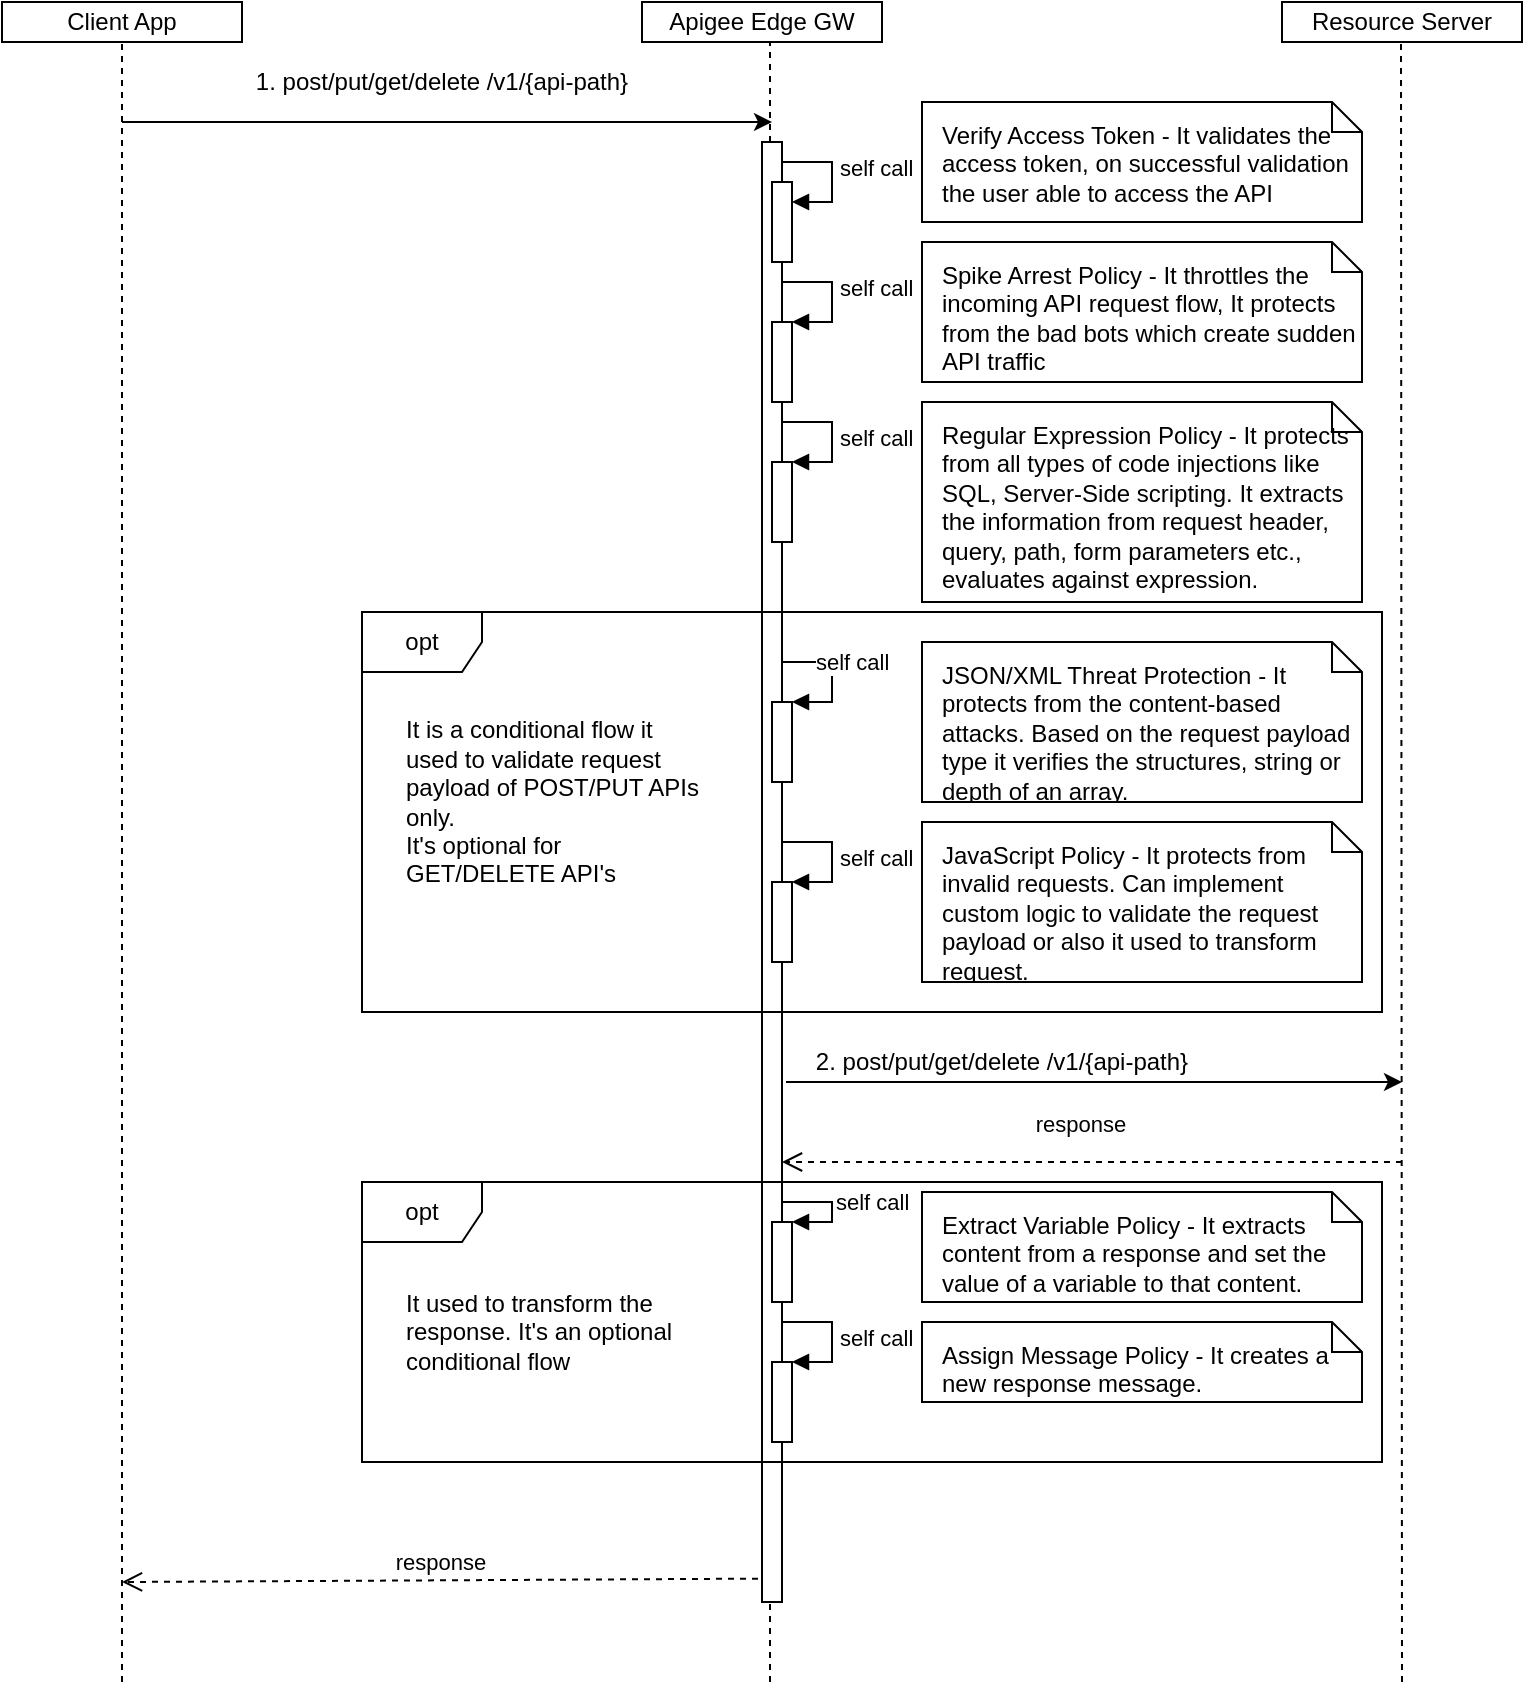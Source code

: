 <mxfile version="13.5.5" type="device"><diagram id="Tf2zflL-2koTTrdXJnf5" name="Page-1"><mxGraphModel dx="1422" dy="713" grid="1" gridSize="10" guides="1" tooltips="1" connect="1" arrows="1" fold="1" page="1" pageScale="1" pageWidth="850" pageHeight="1100" math="0" shadow="0"><root><mxCell id="0"/><mxCell id="1" parent="0"/><mxCell id="yK2qvxduv5md0DYCeu1J-1" value="Client App" style="rounded=0;whiteSpace=wrap;html=1;" vertex="1" parent="1"><mxGeometry x="40" y="40" width="120" height="20" as="geometry"/></mxCell><mxCell id="yK2qvxduv5md0DYCeu1J-3" value="Apigee Edge GW" style="rounded=0;whiteSpace=wrap;html=1;" vertex="1" parent="1"><mxGeometry x="360" y="40" width="120" height="20" as="geometry"/></mxCell><mxCell id="yK2qvxduv5md0DYCeu1J-4" value="Resource Server" style="rounded=0;whiteSpace=wrap;html=1;" vertex="1" parent="1"><mxGeometry x="680" y="40" width="120" height="20" as="geometry"/></mxCell><mxCell id="yK2qvxduv5md0DYCeu1J-8" value="" style="endArrow=none;dashed=1;html=1;" edge="1" parent="1"><mxGeometry width="50" height="50" relative="1" as="geometry"><mxPoint x="100" y="880" as="sourcePoint"/><mxPoint x="100" y="60" as="targetPoint"/></mxGeometry></mxCell><mxCell id="yK2qvxduv5md0DYCeu1J-10" value="" style="endArrow=none;dashed=1;html=1;" edge="1" parent="1"><mxGeometry width="50" height="50" relative="1" as="geometry"><mxPoint x="740" y="880" as="sourcePoint"/><mxPoint x="739.5" y="60" as="targetPoint"/></mxGeometry></mxCell><mxCell id="yK2qvxduv5md0DYCeu1J-11" value="" style="endArrow=classic;html=1;" edge="1" parent="1"><mxGeometry width="50" height="50" relative="1" as="geometry"><mxPoint x="100" y="100" as="sourcePoint"/><mxPoint x="425" y="100" as="targetPoint"/></mxGeometry></mxCell><mxCell id="yK2qvxduv5md0DYCeu1J-13" value="1. post/put/get/delete /v1/{api-path}" style="text;html=1;strokeColor=none;fillColor=none;align=center;verticalAlign=middle;whiteSpace=wrap;rounded=0;" vertex="1" parent="1"><mxGeometry x="120" y="70" width="280" height="20" as="geometry"/></mxCell><mxCell id="yK2qvxduv5md0DYCeu1J-24" value="&lt;p style=&quot;margin: 0px ; margin-top: 10px ; margin-left: 10px ; text-align: left&quot;&gt;Verify Access Token - It validates the access token, on successful validation the user able to access the API&lt;/p&gt;" style="shape=note;html=1;size=15;spacingLeft=5;align=left;html=1;overflow=fill;whiteSpace=wrap;align=center;" vertex="1" parent="1"><mxGeometry x="500" y="90" width="220" height="60" as="geometry"/></mxCell><mxCell id="yK2qvxduv5md0DYCeu1J-28" value="" style="endArrow=none;dashed=1;html=1;" edge="1" parent="1" source="yK2qvxduv5md0DYCeu1J-27"><mxGeometry width="50" height="50" relative="1" as="geometry"><mxPoint x="424" y="680" as="sourcePoint"/><mxPoint x="424" y="60" as="targetPoint"/></mxGeometry></mxCell><mxCell id="yK2qvxduv5md0DYCeu1J-27" value="" style="html=1;points=[];perimeter=orthogonalPerimeter;" vertex="1" parent="1"><mxGeometry x="420" y="110" width="10" height="730" as="geometry"/></mxCell><mxCell id="yK2qvxduv5md0DYCeu1J-29" value="" style="endArrow=none;dashed=1;html=1;" edge="1" parent="1" target="yK2qvxduv5md0DYCeu1J-27"><mxGeometry width="50" height="50" relative="1" as="geometry"><mxPoint x="424" y="880" as="sourcePoint"/><mxPoint x="424" y="60" as="targetPoint"/></mxGeometry></mxCell><mxCell id="yK2qvxduv5md0DYCeu1J-30" value="&lt;p style=&quot;margin: 0px ; margin-top: 10px ; margin-left: 10px ; text-align: left&quot;&gt;Spike Arrest Policy - It throttles the incoming API request flow, It protects from the bad bots which create sudden API traffic&lt;/p&gt;" style="shape=note;html=1;size=15;spacingLeft=5;align=left;html=1;overflow=fill;whiteSpace=wrap;align=center;" vertex="1" parent="1"><mxGeometry x="500" y="160" width="220" height="70" as="geometry"/></mxCell><mxCell id="yK2qvxduv5md0DYCeu1J-31" value="" style="html=1;points=[];perimeter=orthogonalPerimeter;" vertex="1" parent="1"><mxGeometry x="425" y="270" width="10" height="40" as="geometry"/></mxCell><mxCell id="yK2qvxduv5md0DYCeu1J-32" value="self call" style="edgeStyle=orthogonalEdgeStyle;html=1;align=left;spacingLeft=2;endArrow=block;rounded=0;entryX=1;entryY=0;" edge="1" target="yK2qvxduv5md0DYCeu1J-31" parent="1"><mxGeometry relative="1" as="geometry"><mxPoint x="430" y="250" as="sourcePoint"/><Array as="points"><mxPoint x="455" y="250"/></Array></mxGeometry></mxCell><mxCell id="yK2qvxduv5md0DYCeu1J-33" value="&lt;p style=&quot;margin: 0px ; margin-top: 10px ; margin-left: 10px ; text-align: left&quot;&gt;Regular Expression Policy - It protects from all types of code injections like SQL, Server-Side scripting. It extracts the information from request header, query, path, form parameters etc., evaluates against expression.&amp;nbsp;&lt;/p&gt;" style="shape=note;html=1;size=15;spacingLeft=5;align=left;html=1;overflow=fill;whiteSpace=wrap;align=center;" vertex="1" parent="1"><mxGeometry x="500" y="240" width="220" height="100" as="geometry"/></mxCell><mxCell id="yK2qvxduv5md0DYCeu1J-36" value="" style="html=1;points=[];perimeter=orthogonalPerimeter;" vertex="1" parent="1"><mxGeometry x="425" y="390" width="10" height="40" as="geometry"/></mxCell><mxCell id="yK2qvxduv5md0DYCeu1J-37" value="self call" style="edgeStyle=orthogonalEdgeStyle;html=1;align=left;spacingLeft=2;endArrow=block;rounded=0;entryX=1;entryY=0;" edge="1" target="yK2qvxduv5md0DYCeu1J-36" parent="1"><mxGeometry relative="1" as="geometry"><mxPoint x="430" y="330" as="sourcePoint"/><Array as="points"><mxPoint x="430" y="370"/><mxPoint x="455" y="370"/><mxPoint x="455" y="390"/></Array></mxGeometry></mxCell><mxCell id="yK2qvxduv5md0DYCeu1J-40" value="" style="html=1;points=[];perimeter=orthogonalPerimeter;" vertex="1" parent="1"><mxGeometry x="425" y="200" width="10" height="40" as="geometry"/></mxCell><mxCell id="yK2qvxduv5md0DYCeu1J-41" value="self call" style="edgeStyle=orthogonalEdgeStyle;html=1;align=left;spacingLeft=2;endArrow=block;rounded=0;entryX=1;entryY=0;" edge="1" target="yK2qvxduv5md0DYCeu1J-40" parent="1"><mxGeometry relative="1" as="geometry"><mxPoint x="430" y="170" as="sourcePoint"/><Array as="points"><mxPoint x="430" y="180"/><mxPoint x="455" y="180"/><mxPoint x="455" y="200"/></Array></mxGeometry></mxCell><mxCell id="yK2qvxduv5md0DYCeu1J-42" value="" style="html=1;points=[];perimeter=orthogonalPerimeter;" vertex="1" parent="1"><mxGeometry x="425" y="130" width="10" height="40" as="geometry"/></mxCell><mxCell id="yK2qvxduv5md0DYCeu1J-44" value="self call" style="edgeStyle=orthogonalEdgeStyle;html=1;align=left;spacingLeft=2;endArrow=block;rounded=0;entryX=1;entryY=0;" edge="1" parent="1"><mxGeometry relative="1" as="geometry"><mxPoint x="430" y="110" as="sourcePoint"/><Array as="points"><mxPoint x="430" y="120"/><mxPoint x="455" y="120"/><mxPoint x="455" y="140"/></Array><mxPoint x="435" y="140" as="targetPoint"/></mxGeometry></mxCell><mxCell id="yK2qvxduv5md0DYCeu1J-45" value="&lt;p style=&quot;margin: 0px ; margin-top: 10px ; margin-left: 10px ; text-align: left&quot;&gt;JSON/XML Threat Protection - It protects from the content-based attacks. Based on the request payload type it verifies the structures, string or depth of an array.&lt;/p&gt;" style="shape=note;html=1;size=15;spacingLeft=5;align=left;html=1;overflow=fill;whiteSpace=wrap;align=center;" vertex="1" parent="1"><mxGeometry x="500" y="360" width="220" height="80" as="geometry"/></mxCell><mxCell id="yK2qvxduv5md0DYCeu1J-47" value="opt" style="shape=umlFrame;whiteSpace=wrap;html=1;" vertex="1" parent="1"><mxGeometry x="220" y="345" width="510" height="200" as="geometry"/></mxCell><mxCell id="yK2qvxduv5md0DYCeu1J-48" value="" style="html=1;points=[];perimeter=orthogonalPerimeter;" vertex="1" parent="1"><mxGeometry x="425" y="480" width="10" height="40" as="geometry"/></mxCell><mxCell id="yK2qvxduv5md0DYCeu1J-49" value="self call" style="edgeStyle=orthogonalEdgeStyle;html=1;align=left;spacingLeft=2;endArrow=block;rounded=0;entryX=1;entryY=0;" edge="1" target="yK2qvxduv5md0DYCeu1J-48" parent="1"><mxGeometry relative="1" as="geometry"><mxPoint x="430" y="460" as="sourcePoint"/><Array as="points"><mxPoint x="455" y="460"/></Array></mxGeometry></mxCell><mxCell id="yK2qvxduv5md0DYCeu1J-51" value="&lt;p style=&quot;margin: 0px ; margin-top: 10px ; margin-left: 10px ; text-align: left&quot;&gt;JavaScript Policy - It protects from invalid requests. Can implement custom logic to validate the request payload or also it used to transform request.&lt;/p&gt;" style="shape=note;html=1;size=15;spacingLeft=5;align=left;html=1;overflow=fill;whiteSpace=wrap;align=center;" vertex="1" parent="1"><mxGeometry x="500" y="450" width="220" height="80" as="geometry"/></mxCell><mxCell id="yK2qvxduv5md0DYCeu1J-52" value="&lt;div&gt;It is a conditional flow it used to validate request payload of POST/PUT APIs only.&lt;/div&gt;&lt;div&gt;It's optional for GET/DELETE API's&lt;/div&gt;" style="text;html=1;strokeColor=none;fillColor=none;align=left;verticalAlign=middle;whiteSpace=wrap;rounded=0;" vertex="1" parent="1"><mxGeometry x="240" y="390" width="150" height="100" as="geometry"/></mxCell><mxCell id="yK2qvxduv5md0DYCeu1J-53" value="" style="endArrow=classic;html=1;" edge="1" parent="1"><mxGeometry width="50" height="50" relative="1" as="geometry"><mxPoint x="432" y="580" as="sourcePoint"/><mxPoint x="740" y="580" as="targetPoint"/></mxGeometry></mxCell><mxCell id="yK2qvxduv5md0DYCeu1J-54" value="2. post/put/get/delete /v1/{api-path}" style="text;html=1;strokeColor=none;fillColor=none;align=center;verticalAlign=middle;whiteSpace=wrap;rounded=0;" vertex="1" parent="1"><mxGeometry x="400" y="560" width="280" height="20" as="geometry"/></mxCell><mxCell id="yK2qvxduv5md0DYCeu1J-55" value="response" style="html=1;verticalAlign=bottom;endArrow=open;dashed=1;endSize=8;" edge="1" parent="1"><mxGeometry x="0.042" y="-10" relative="1" as="geometry"><mxPoint x="740" y="620" as="sourcePoint"/><mxPoint x="430" y="620" as="targetPoint"/><mxPoint as="offset"/></mxGeometry></mxCell><mxCell id="yK2qvxduv5md0DYCeu1J-56" value="opt" style="shape=umlFrame;whiteSpace=wrap;html=1;" vertex="1" parent="1"><mxGeometry x="220" y="630" width="510" height="140" as="geometry"/></mxCell><mxCell id="yK2qvxduv5md0DYCeu1J-57" value="" style="html=1;points=[];perimeter=orthogonalPerimeter;" vertex="1" parent="1"><mxGeometry x="425" y="650" width="10" height="40" as="geometry"/></mxCell><mxCell id="yK2qvxduv5md0DYCeu1J-58" value="self call" style="edgeStyle=orthogonalEdgeStyle;html=1;align=left;spacingLeft=2;endArrow=block;rounded=0;entryX=1;entryY=0;" edge="1" target="yK2qvxduv5md0DYCeu1J-57" parent="1"><mxGeometry relative="1" as="geometry"><mxPoint x="430" y="630" as="sourcePoint"/><Array as="points"><mxPoint x="430" y="640"/><mxPoint x="455" y="640"/><mxPoint x="455" y="650"/></Array></mxGeometry></mxCell><mxCell id="yK2qvxduv5md0DYCeu1J-59" value="&lt;p style=&quot;margin: 0px ; margin-top: 10px ; margin-left: 10px ; text-align: left&quot;&gt;Extract Variable Policy - It extracts content from a response and set the value of a variable to that content.&lt;/p&gt;" style="shape=note;html=1;size=15;spacingLeft=5;align=left;html=1;overflow=fill;whiteSpace=wrap;align=center;" vertex="1" parent="1"><mxGeometry x="500" y="635" width="220" height="55" as="geometry"/></mxCell><mxCell id="yK2qvxduv5md0DYCeu1J-60" value="" style="html=1;points=[];perimeter=orthogonalPerimeter;" vertex="1" parent="1"><mxGeometry x="425" y="720" width="10" height="40" as="geometry"/></mxCell><mxCell id="yK2qvxduv5md0DYCeu1J-61" value="self call" style="edgeStyle=orthogonalEdgeStyle;html=1;align=left;spacingLeft=2;endArrow=block;rounded=0;entryX=1;entryY=0;" edge="1" target="yK2qvxduv5md0DYCeu1J-60" parent="1"><mxGeometry relative="1" as="geometry"><mxPoint x="430" y="700" as="sourcePoint"/><Array as="points"><mxPoint x="455" y="700"/></Array></mxGeometry></mxCell><mxCell id="yK2qvxduv5md0DYCeu1J-62" value="&lt;p style=&quot;margin: 0px ; margin-top: 10px ; margin-left: 10px ; text-align: left&quot;&gt;Assign Message Policy - It creates a new response message.&lt;/p&gt;" style="shape=note;html=1;size=15;spacingLeft=5;align=left;html=1;overflow=fill;whiteSpace=wrap;align=center;" vertex="1" parent="1"><mxGeometry x="500" y="700" width="220" height="40" as="geometry"/></mxCell><mxCell id="yK2qvxduv5md0DYCeu1J-64" value="It used to transform the response. It's an optional conditional flow" style="text;html=1;strokeColor=none;fillColor=none;align=left;verticalAlign=middle;whiteSpace=wrap;rounded=0;" vertex="1" parent="1"><mxGeometry x="240" y="680" width="150" height="50" as="geometry"/></mxCell><mxCell id="yK2qvxduv5md0DYCeu1J-66" value="response" style="html=1;verticalAlign=bottom;endArrow=open;dashed=1;endSize=8;exitX=-0.2;exitY=0.984;exitDx=0;exitDy=0;exitPerimeter=0;" edge="1" parent="1" source="yK2qvxduv5md0DYCeu1J-27"><mxGeometry relative="1" as="geometry"><mxPoint x="180" y="830" as="sourcePoint"/><mxPoint x="100" y="830" as="targetPoint"/></mxGeometry></mxCell></root></mxGraphModel></diagram></mxfile>